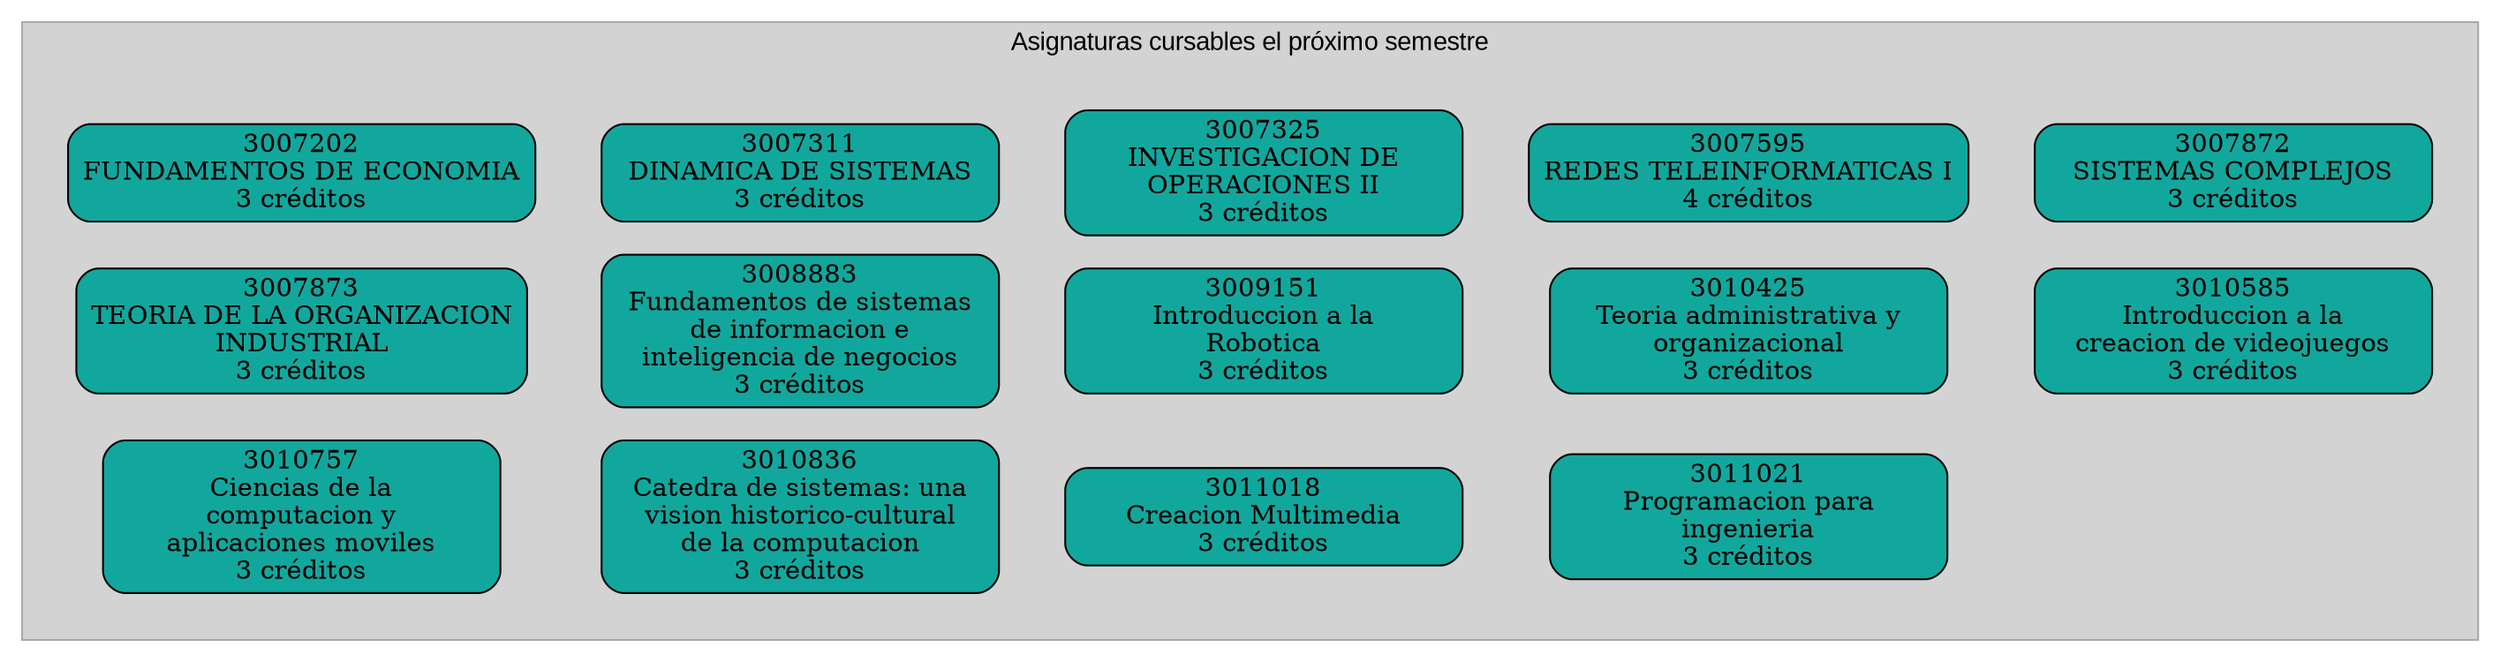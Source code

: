 // asignaturas cursables
digraph asignaturas_cursables {
	graph [compound=true rank=same rankdir=LR]
	subgraph cluster_cursables {
		graph [margin=25 nodesep=0.02]
		node [shape=box style="rounded,filled" width=3]
		color=darkgray fillcolor=lightGray fontname=Arial label="Asignaturas cursables el próximo semestre" style=filled
		3007202 [label="3007202
FUNDAMENTOS DE ECONOMIA
3 créditos
" color="#000000" fillcolor="#12a79d" group=CHIMBOBILOA0 penwidth=1]
		3007311 [label="3007311
DINAMICA DE SISTEMAS
3 créditos
" color="#000000" fillcolor="#12a79d" group=CHIMBOBILOA0 penwidth=1]
		3007202 -> 3007311 [style=invis]
		3007325 [label="3007325
INVESTIGACION DE
OPERACIONES II
3 créditos
" color="#000000" fillcolor="#12a79d" group=CHIMBOBILOA0 penwidth=1]
		3007311 -> 3007325 [style=invis]
		3007595 [label="3007595
REDES TELEINFORMATICAS I
4 créditos
" color="#000000" fillcolor="#12a79d" group=CHIMBOBILOA0 penwidth=1]
		3007325 -> 3007595 [style=invis]
		3007872 [label="3007872
SISTEMAS COMPLEJOS
3 créditos
" color="#000000" fillcolor="#12a79d" group=CHIMBOBILOA0 penwidth=1]
		3007595 -> 3007872 [style=invis]
		3007873 [label="3007873
TEORIA DE LA ORGANIZACION
INDUSTRIAL
3 créditos
" color="#000000" fillcolor="#12a79d" group=CHIMBOBILOA1 penwidth=1]
		3008883 [label="3008883
Fundamentos de sistemas
de informacion e
inteligencia de negocios
3 créditos
" color="#000000" fillcolor="#12a79d" group=CHIMBOBILOA1 penwidth=1]
		3007873 -> 3008883 [style=invis]
		3009151 [label="3009151
Introduccion a la
Robotica
3 créditos
" color="#000000" fillcolor="#12a79d" group=CHIMBOBILOA1 penwidth=1]
		3008883 -> 3009151 [style=invis]
		3010425 [label="3010425
Teoria administrativa y
organizacional
3 créditos
" color="#000000" fillcolor="#12a79d" group=CHIMBOBILOA1 penwidth=1]
		3009151 -> 3010425 [style=invis]
		3010585 [label="3010585
Introduccion a la
creacion de videojuegos
3 créditos
" color="#000000" fillcolor="#12a79d" group=CHIMBOBILOA1 penwidth=1]
		3010425 -> 3010585 [style=invis]
		3010757 [label="3010757
Ciencias de la
computacion y
aplicaciones moviles
3 créditos
" color="#000000" fillcolor="#12a79d" group=CHIMBOBILOA2 penwidth=1]
		3010836 [label="3010836
Catedra de sistemas: una
vision historico-cultural
de la computacion
3 créditos
" color="#000000" fillcolor="#12a79d" group=CHIMBOBILOA2 penwidth=1]
		3010757 -> 3010836 [style=invis]
		3011018 [label="3011018
Creacion Multimedia
3 créditos
" color="#000000" fillcolor="#12a79d" group=CHIMBOBILOA2 penwidth=1]
		3010836 -> 3011018 [style=invis]
		3011021 [label="3011021
Programacion para
ingenieria
3 créditos
" color="#000000" fillcolor="#12a79d" group=CHIMBOBILOA2 penwidth=1]
		3011018 -> 3011021 [style=invis]
	}
}
